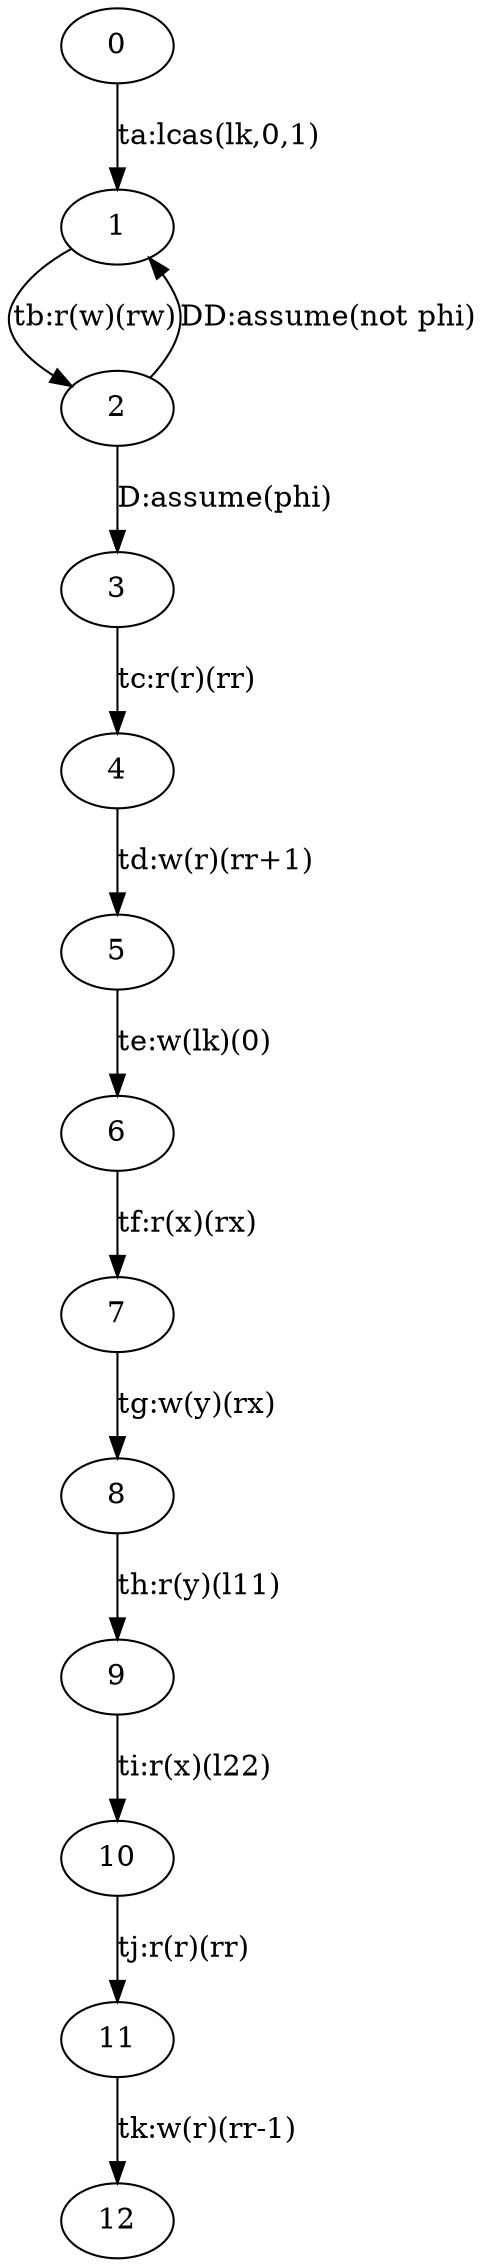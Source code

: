 digraph "unnamed" {
"0" [
fixedsize="false",
label="0",
regular="false",
];
"1" [
fixedsize="false",
label="1",
regular="false",
];
"2" [
fixedsize="false",
label="2",
regular="false",
];
"3" [
fixedsize="false",
label="3",
regular="false",
];
"4" [
fixedsize="false",
label="4",
regular="false",
];
"5" [
fixedsize="false",
label="5",
regular="false",
];
"6" [
fixedsize="false",
label="6",
regular="false",
];
"7" [
fixedsize="false",
label="7",
regular="false",
];
"8" [
fixedsize="false",
label="8",
regular="false",
];
"0" -> "1" [
constraint="true",
decorate="false",
label="ta:lcas(lk,0,1)",
labelfloat="false",
];
"1" -> "2" [
constraint="true",
decorate="false",
label="tb:r(w)(rw)",
labelfloat="false",
];
"2" -> "3" [
constraint="true",
decorate="false",
label="D:assume(phi)",
labelfloat="false",
];
"3" -> "4" [
constraint="true",
decorate="false",
label="tc:r(r)(rr)",
labelfloat="false",
];
"4" -> "5" [
constraint="true",
decorate="false",
label="td:w(r)(rr+1)",
labelfloat="false",
];
"5" -> "6" [
constraint="true",
decorate="false",
label="te:w(lk)(0)",
labelfloat="false",
];
"6" -> "7" [
constraint="true",
decorate="false",
label="tf:r(x)(rx)",
labelfloat="false",
];
"7" -> "8" [
constraint="true",
decorate="false",
label="tg:w(y)(rx)",
labelfloat="false",
];
"9" [
fixedsize="false",
label="9",
regular="false",
];
"10" [
fixedsize="false",
label="10",
regular="false",
];
"11" [
fixedsize="false",
label="11",
regular="false",
];
"12" [
fixedsize="false",
label="12",
regular="false",
];
"8" -> "9" [
constraint="true",
decorate="false",
label="th:r(y)(l11)",
labelfloat="false",
];
"9" -> "10" [
constraint="true",
decorate="false",
label="ti:r(x)(l22)",
labelfloat="false",
];
"10" -> "11" [
constraint="true",
decorate="false",
label="tj:r(r)(rr)",
labelfloat="false",
];
"11" -> "12" [
constraint="true",
decorate="false",
label="tk:w(r)(rr-1)",
labelfloat="false",
];
"2" -> "1" [
constraint="true",
decorate="false",
label="DD:assume(not phi)",
labelfloat="false",
];
}
